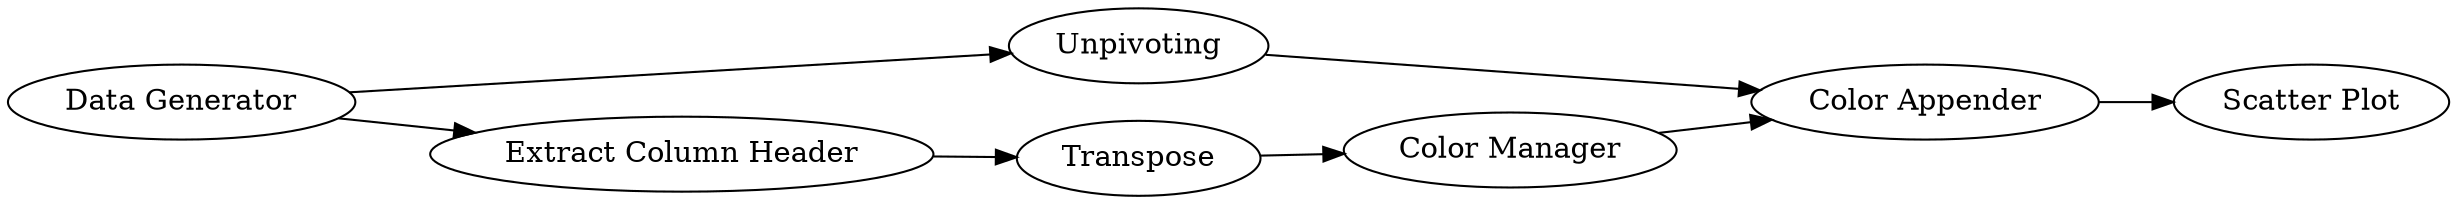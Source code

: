 digraph {
	843 -> 844
	842 -> 840
	844 -> 838
	839 -> 843
	839 -> 841
	841 -> 842
	840 -> 844
	841 [label="Extract Column Header"]
	844 [label="Color Appender"]
	839 [label="Data Generator"]
	842 [label=Transpose]
	843 [label=Unpivoting]
	840 [label="Color Manager"]
	838 [label="Scatter Plot"]
	rankdir=LR
}
